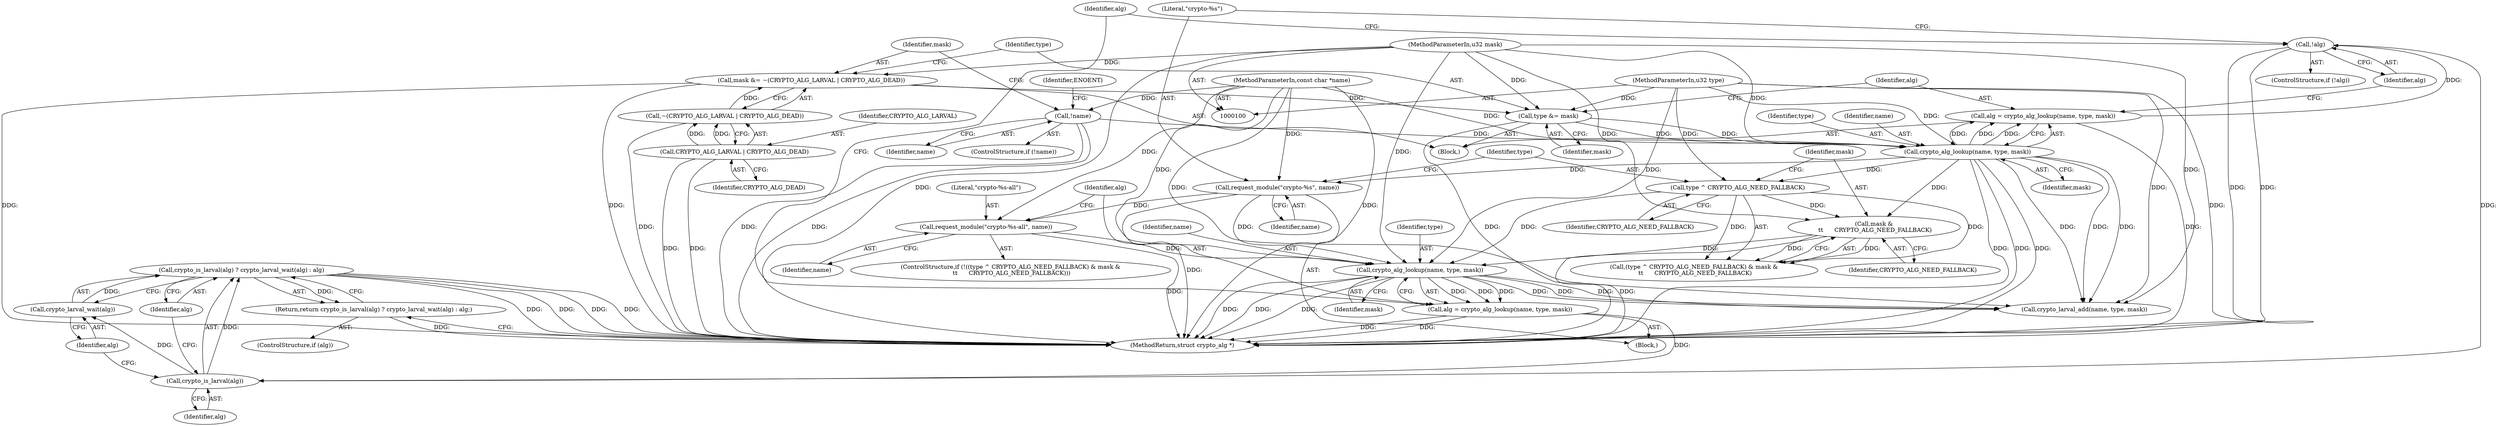 digraph "0_linux_5d26a105b5a73e5635eae0629b42fa0a90e07b7b@API" {
"1000156" [label="(Call,crypto_is_larval(alg) ? crypto_larval_wait(alg) : alg)"];
"1000159" [label="(Call,crypto_larval_wait(alg))"];
"1000157" [label="(Call,crypto_is_larval(alg))"];
"1000129" [label="(Call,!alg)"];
"1000122" [label="(Call,alg = crypto_alg_lookup(name, type, mask))"];
"1000124" [label="(Call,crypto_alg_lookup(name, type, mask))"];
"1000107" [label="(Call,!name)"];
"1000101" [label="(MethodParameterIn,const char *name)"];
"1000119" [label="(Call,type &= mask)"];
"1000102" [label="(MethodParameterIn,u32 type)"];
"1000113" [label="(Call,mask &= ~(CRYPTO_ALG_LARVAL | CRYPTO_ALG_DEAD))"];
"1000103" [label="(MethodParameterIn,u32 mask)"];
"1000115" [label="(Call,~(CRYPTO_ALG_LARVAL | CRYPTO_ALG_DEAD))"];
"1000116" [label="(Call,CRYPTO_ALG_LARVAL | CRYPTO_ALG_DEAD)"];
"1000147" [label="(Call,alg = crypto_alg_lookup(name, type, mask))"];
"1000149" [label="(Call,crypto_alg_lookup(name, type, mask))"];
"1000132" [label="(Call,request_module(\"crypto-%s\", name))"];
"1000144" [label="(Call,request_module(\"crypto-%s-all\", name))"];
"1000138" [label="(Call,type ^ CRYPTO_ALG_NEED_FALLBACK)"];
"1000141" [label="(Call,mask &\n \t\t      CRYPTO_ALG_NEED_FALLBACK)"];
"1000155" [label="(Return,return crypto_is_larval(alg) ? crypto_larval_wait(alg) : alg;)"];
"1000157" [label="(Call,crypto_is_larval(alg))"];
"1000123" [label="(Identifier,alg)"];
"1000127" [label="(Identifier,mask)"];
"1000112" [label="(Identifier,ENOENT)"];
"1000116" [label="(Call,CRYPTO_ALG_LARVAL | CRYPTO_ALG_DEAD)"];
"1000107" [label="(Call,!name)"];
"1000151" [label="(Identifier,type)"];
"1000155" [label="(Return,return crypto_is_larval(alg) ? crypto_larval_wait(alg) : alg;)"];
"1000121" [label="(Identifier,mask)"];
"1000158" [label="(Identifier,alg)"];
"1000144" [label="(Call,request_module(\"crypto-%s-all\", name))"];
"1000148" [label="(Identifier,alg)"];
"1000129" [label="(Call,!alg)"];
"1000126" [label="(Identifier,type)"];
"1000114" [label="(Identifier,mask)"];
"1000159" [label="(Call,crypto_larval_wait(alg))"];
"1000124" [label="(Call,crypto_alg_lookup(name, type, mask))"];
"1000138" [label="(Call,type ^ CRYPTO_ALG_NEED_FALLBACK)"];
"1000125" [label="(Identifier,name)"];
"1000101" [label="(MethodParameterIn,const char *name)"];
"1000142" [label="(Identifier,mask)"];
"1000113" [label="(Call,mask &= ~(CRYPTO_ALG_LARVAL | CRYPTO_ALG_DEAD))"];
"1000102" [label="(MethodParameterIn,u32 type)"];
"1000152" [label="(Identifier,mask)"];
"1000133" [label="(Literal,\"crypto-%s\")"];
"1000119" [label="(Call,type &= mask)"];
"1000115" [label="(Call,~(CRYPTO_ALG_LARVAL | CRYPTO_ALG_DEAD))"];
"1000117" [label="(Identifier,CRYPTO_ALG_LARVAL)"];
"1000134" [label="(Identifier,name)"];
"1000137" [label="(Call,(type ^ CRYPTO_ALG_NEED_FALLBACK) & mask &\n \t\t      CRYPTO_ALG_NEED_FALLBACK)"];
"1000149" [label="(Call,crypto_alg_lookup(name, type, mask))"];
"1000128" [label="(ControlStructure,if (!alg))"];
"1000118" [label="(Identifier,CRYPTO_ALG_DEAD)"];
"1000135" [label="(ControlStructure,if (!((type ^ CRYPTO_ALG_NEED_FALLBACK) & mask &\n \t\t      CRYPTO_ALG_NEED_FALLBACK)))"];
"1000108" [label="(Identifier,name)"];
"1000140" [label="(Identifier,CRYPTO_ALG_NEED_FALLBACK)"];
"1000146" [label="(Identifier,name)"];
"1000104" [label="(Block,)"];
"1000141" [label="(Call,mask &\n \t\t      CRYPTO_ALG_NEED_FALLBACK)"];
"1000120" [label="(Identifier,type)"];
"1000161" [label="(Identifier,alg)"];
"1000163" [label="(Call,crypto_larval_add(name, type, mask))"];
"1000143" [label="(Identifier,CRYPTO_ALG_NEED_FALLBACK)"];
"1000122" [label="(Call,alg = crypto_alg_lookup(name, type, mask))"];
"1000150" [label="(Identifier,name)"];
"1000106" [label="(ControlStructure,if (!name))"];
"1000139" [label="(Identifier,type)"];
"1000156" [label="(Call,crypto_is_larval(alg) ? crypto_larval_wait(alg) : alg)"];
"1000167" [label="(MethodReturn,struct crypto_alg *)"];
"1000145" [label="(Literal,\"crypto-%s-all\")"];
"1000147" [label="(Call,alg = crypto_alg_lookup(name, type, mask))"];
"1000132" [label="(Call,request_module(\"crypto-%s\", name))"];
"1000160" [label="(Identifier,alg)"];
"1000130" [label="(Identifier,alg)"];
"1000103" [label="(MethodParameterIn,u32 mask)"];
"1000153" [label="(ControlStructure,if (alg))"];
"1000154" [label="(Identifier,alg)"];
"1000131" [label="(Block,)"];
"1000156" -> "1000155"  [label="AST: "];
"1000156" -> "1000159"  [label="CFG: "];
"1000156" -> "1000161"  [label="CFG: "];
"1000157" -> "1000156"  [label="AST: "];
"1000159" -> "1000156"  [label="AST: "];
"1000161" -> "1000156"  [label="AST: "];
"1000155" -> "1000156"  [label="CFG: "];
"1000156" -> "1000167"  [label="DDG: "];
"1000156" -> "1000167"  [label="DDG: "];
"1000156" -> "1000167"  [label="DDG: "];
"1000156" -> "1000167"  [label="DDG: "];
"1000156" -> "1000155"  [label="DDG: "];
"1000159" -> "1000156"  [label="DDG: "];
"1000157" -> "1000156"  [label="DDG: "];
"1000159" -> "1000160"  [label="CFG: "];
"1000160" -> "1000159"  [label="AST: "];
"1000157" -> "1000159"  [label="DDG: "];
"1000157" -> "1000158"  [label="CFG: "];
"1000158" -> "1000157"  [label="AST: "];
"1000160" -> "1000157"  [label="CFG: "];
"1000161" -> "1000157"  [label="CFG: "];
"1000129" -> "1000157"  [label="DDG: "];
"1000147" -> "1000157"  [label="DDG: "];
"1000129" -> "1000128"  [label="AST: "];
"1000129" -> "1000130"  [label="CFG: "];
"1000130" -> "1000129"  [label="AST: "];
"1000133" -> "1000129"  [label="CFG: "];
"1000154" -> "1000129"  [label="CFG: "];
"1000129" -> "1000167"  [label="DDG: "];
"1000129" -> "1000167"  [label="DDG: "];
"1000122" -> "1000129"  [label="DDG: "];
"1000122" -> "1000104"  [label="AST: "];
"1000122" -> "1000124"  [label="CFG: "];
"1000123" -> "1000122"  [label="AST: "];
"1000124" -> "1000122"  [label="AST: "];
"1000130" -> "1000122"  [label="CFG: "];
"1000122" -> "1000167"  [label="DDG: "];
"1000124" -> "1000122"  [label="DDG: "];
"1000124" -> "1000122"  [label="DDG: "];
"1000124" -> "1000122"  [label="DDG: "];
"1000124" -> "1000127"  [label="CFG: "];
"1000125" -> "1000124"  [label="AST: "];
"1000126" -> "1000124"  [label="AST: "];
"1000127" -> "1000124"  [label="AST: "];
"1000124" -> "1000167"  [label="DDG: "];
"1000124" -> "1000167"  [label="DDG: "];
"1000124" -> "1000167"  [label="DDG: "];
"1000107" -> "1000124"  [label="DDG: "];
"1000101" -> "1000124"  [label="DDG: "];
"1000119" -> "1000124"  [label="DDG: "];
"1000119" -> "1000124"  [label="DDG: "];
"1000102" -> "1000124"  [label="DDG: "];
"1000103" -> "1000124"  [label="DDG: "];
"1000124" -> "1000132"  [label="DDG: "];
"1000124" -> "1000138"  [label="DDG: "];
"1000124" -> "1000141"  [label="DDG: "];
"1000124" -> "1000163"  [label="DDG: "];
"1000124" -> "1000163"  [label="DDG: "];
"1000124" -> "1000163"  [label="DDG: "];
"1000107" -> "1000106"  [label="AST: "];
"1000107" -> "1000108"  [label="CFG: "];
"1000108" -> "1000107"  [label="AST: "];
"1000112" -> "1000107"  [label="CFG: "];
"1000114" -> "1000107"  [label="CFG: "];
"1000107" -> "1000167"  [label="DDG: "];
"1000107" -> "1000167"  [label="DDG: "];
"1000101" -> "1000107"  [label="DDG: "];
"1000101" -> "1000100"  [label="AST: "];
"1000101" -> "1000167"  [label="DDG: "];
"1000101" -> "1000132"  [label="DDG: "];
"1000101" -> "1000144"  [label="DDG: "];
"1000101" -> "1000149"  [label="DDG: "];
"1000101" -> "1000163"  [label="DDG: "];
"1000119" -> "1000104"  [label="AST: "];
"1000119" -> "1000121"  [label="CFG: "];
"1000120" -> "1000119"  [label="AST: "];
"1000121" -> "1000119"  [label="AST: "];
"1000123" -> "1000119"  [label="CFG: "];
"1000119" -> "1000167"  [label="DDG: "];
"1000102" -> "1000119"  [label="DDG: "];
"1000113" -> "1000119"  [label="DDG: "];
"1000103" -> "1000119"  [label="DDG: "];
"1000102" -> "1000100"  [label="AST: "];
"1000102" -> "1000167"  [label="DDG: "];
"1000102" -> "1000138"  [label="DDG: "];
"1000102" -> "1000149"  [label="DDG: "];
"1000102" -> "1000163"  [label="DDG: "];
"1000113" -> "1000104"  [label="AST: "];
"1000113" -> "1000115"  [label="CFG: "];
"1000114" -> "1000113"  [label="AST: "];
"1000115" -> "1000113"  [label="AST: "];
"1000120" -> "1000113"  [label="CFG: "];
"1000113" -> "1000167"  [label="DDG: "];
"1000113" -> "1000167"  [label="DDG: "];
"1000103" -> "1000113"  [label="DDG: "];
"1000115" -> "1000113"  [label="DDG: "];
"1000103" -> "1000100"  [label="AST: "];
"1000103" -> "1000167"  [label="DDG: "];
"1000103" -> "1000141"  [label="DDG: "];
"1000103" -> "1000149"  [label="DDG: "];
"1000103" -> "1000163"  [label="DDG: "];
"1000115" -> "1000116"  [label="CFG: "];
"1000116" -> "1000115"  [label="AST: "];
"1000115" -> "1000167"  [label="DDG: "];
"1000116" -> "1000115"  [label="DDG: "];
"1000116" -> "1000115"  [label="DDG: "];
"1000116" -> "1000118"  [label="CFG: "];
"1000117" -> "1000116"  [label="AST: "];
"1000118" -> "1000116"  [label="AST: "];
"1000116" -> "1000167"  [label="DDG: "];
"1000116" -> "1000167"  [label="DDG: "];
"1000147" -> "1000131"  [label="AST: "];
"1000147" -> "1000149"  [label="CFG: "];
"1000148" -> "1000147"  [label="AST: "];
"1000149" -> "1000147"  [label="AST: "];
"1000154" -> "1000147"  [label="CFG: "];
"1000147" -> "1000167"  [label="DDG: "];
"1000147" -> "1000167"  [label="DDG: "];
"1000149" -> "1000147"  [label="DDG: "];
"1000149" -> "1000147"  [label="DDG: "];
"1000149" -> "1000147"  [label="DDG: "];
"1000149" -> "1000152"  [label="CFG: "];
"1000150" -> "1000149"  [label="AST: "];
"1000151" -> "1000149"  [label="AST: "];
"1000152" -> "1000149"  [label="AST: "];
"1000149" -> "1000167"  [label="DDG: "];
"1000149" -> "1000167"  [label="DDG: "];
"1000149" -> "1000167"  [label="DDG: "];
"1000132" -> "1000149"  [label="DDG: "];
"1000144" -> "1000149"  [label="DDG: "];
"1000138" -> "1000149"  [label="DDG: "];
"1000141" -> "1000149"  [label="DDG: "];
"1000149" -> "1000163"  [label="DDG: "];
"1000149" -> "1000163"  [label="DDG: "];
"1000149" -> "1000163"  [label="DDG: "];
"1000132" -> "1000131"  [label="AST: "];
"1000132" -> "1000134"  [label="CFG: "];
"1000133" -> "1000132"  [label="AST: "];
"1000134" -> "1000132"  [label="AST: "];
"1000139" -> "1000132"  [label="CFG: "];
"1000132" -> "1000167"  [label="DDG: "];
"1000132" -> "1000144"  [label="DDG: "];
"1000144" -> "1000135"  [label="AST: "];
"1000144" -> "1000146"  [label="CFG: "];
"1000145" -> "1000144"  [label="AST: "];
"1000146" -> "1000144"  [label="AST: "];
"1000148" -> "1000144"  [label="CFG: "];
"1000144" -> "1000167"  [label="DDG: "];
"1000138" -> "1000137"  [label="AST: "];
"1000138" -> "1000140"  [label="CFG: "];
"1000139" -> "1000138"  [label="AST: "];
"1000140" -> "1000138"  [label="AST: "];
"1000142" -> "1000138"  [label="CFG: "];
"1000138" -> "1000137"  [label="DDG: "];
"1000138" -> "1000137"  [label="DDG: "];
"1000138" -> "1000141"  [label="DDG: "];
"1000141" -> "1000137"  [label="AST: "];
"1000141" -> "1000143"  [label="CFG: "];
"1000142" -> "1000141"  [label="AST: "];
"1000143" -> "1000141"  [label="AST: "];
"1000137" -> "1000141"  [label="CFG: "];
"1000141" -> "1000167"  [label="DDG: "];
"1000141" -> "1000137"  [label="DDG: "];
"1000141" -> "1000137"  [label="DDG: "];
"1000155" -> "1000153"  [label="AST: "];
"1000167" -> "1000155"  [label="CFG: "];
"1000155" -> "1000167"  [label="DDG: "];
}
